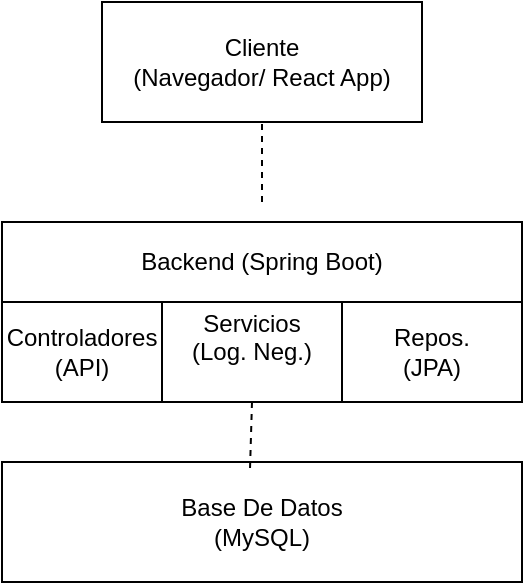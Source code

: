 <mxfile version="25.0.3">
  <diagram name="Página-1" id="FIXZRCBTXXRx1czTlxMS">
    <mxGraphModel dx="880" dy="426" grid="1" gridSize="10" guides="1" tooltips="1" connect="1" arrows="1" fold="1" page="1" pageScale="1" pageWidth="827" pageHeight="1169" math="0" shadow="0">
      <root>
        <mxCell id="0" />
        <mxCell id="1" parent="0" />
        <mxCell id="TWgm0Cy_lk8PN_heZSoH-2" value="Cliente&lt;br&gt;(Navegador/ React App)" style="rounded=0;whiteSpace=wrap;html=1;" parent="1" vertex="1">
          <mxGeometry x="400" y="80" width="160" height="60" as="geometry" />
        </mxCell>
        <mxCell id="TWgm0Cy_lk8PN_heZSoH-4" value="Backend (Spring Boot)" style="rounded=0;whiteSpace=wrap;html=1;" parent="1" vertex="1">
          <mxGeometry x="350" y="190" width="260" height="40" as="geometry" />
        </mxCell>
        <mxCell id="TWgm0Cy_lk8PN_heZSoH-15" value="" style="endArrow=none;dashed=1;html=1;rounded=0;" parent="1" target="TWgm0Cy_lk8PN_heZSoH-13" edge="1">
          <mxGeometry width="50" height="50" relative="1" as="geometry">
            <mxPoint x="390" y="250" as="sourcePoint" />
            <mxPoint x="440" y="200" as="targetPoint" />
          </mxGeometry>
        </mxCell>
        <mxCell id="TWgm0Cy_lk8PN_heZSoH-13" value="Controladores (API)" style="rounded=0;whiteSpace=wrap;html=1;" parent="1" vertex="1">
          <mxGeometry x="350" y="230" width="80" height="50" as="geometry" />
        </mxCell>
        <mxCell id="TWgm0Cy_lk8PN_heZSoH-19" value="Servicios&lt;br&gt;(Log. Neg.)&lt;div&gt;&lt;br&gt;&lt;/div&gt;" style="rounded=0;whiteSpace=wrap;html=1;" parent="1" vertex="1">
          <mxGeometry x="430" y="230" width="90" height="50" as="geometry" />
        </mxCell>
        <mxCell id="TWgm0Cy_lk8PN_heZSoH-20" value="Repos.&lt;br&gt;(JPA)" style="rounded=0;whiteSpace=wrap;html=1;" parent="1" vertex="1">
          <mxGeometry x="520" y="230" width="90" height="50" as="geometry" />
        </mxCell>
        <mxCell id="TWgm0Cy_lk8PN_heZSoH-21" value="Base De Datos&lt;br&gt;(MySQL)" style="rounded=0;whiteSpace=wrap;html=1;" parent="1" vertex="1">
          <mxGeometry x="350" y="310" width="260" height="60" as="geometry" />
        </mxCell>
        <mxCell id="TWgm0Cy_lk8PN_heZSoH-22" value="" style="endArrow=none;dashed=1;html=1;rounded=0;entryX=0.5;entryY=1;entryDx=0;entryDy=0;exitX=0.477;exitY=0.05;exitDx=0;exitDy=0;exitPerimeter=0;" parent="1" source="TWgm0Cy_lk8PN_heZSoH-21" target="TWgm0Cy_lk8PN_heZSoH-19" edge="1">
          <mxGeometry width="50" height="50" relative="1" as="geometry">
            <mxPoint x="440" y="350" as="sourcePoint" />
            <mxPoint x="490" y="300" as="targetPoint" />
          </mxGeometry>
        </mxCell>
        <mxCell id="TWgm0Cy_lk8PN_heZSoH-23" value="" style="endArrow=none;dashed=1;html=1;rounded=0;entryX=0.5;entryY=1;entryDx=0;entryDy=0;" parent="1" target="TWgm0Cy_lk8PN_heZSoH-2" edge="1">
          <mxGeometry width="50" height="50" relative="1" as="geometry">
            <mxPoint x="480" y="180" as="sourcePoint" />
            <mxPoint x="500" y="140" as="targetPoint" />
          </mxGeometry>
        </mxCell>
      </root>
    </mxGraphModel>
  </diagram>
</mxfile>
